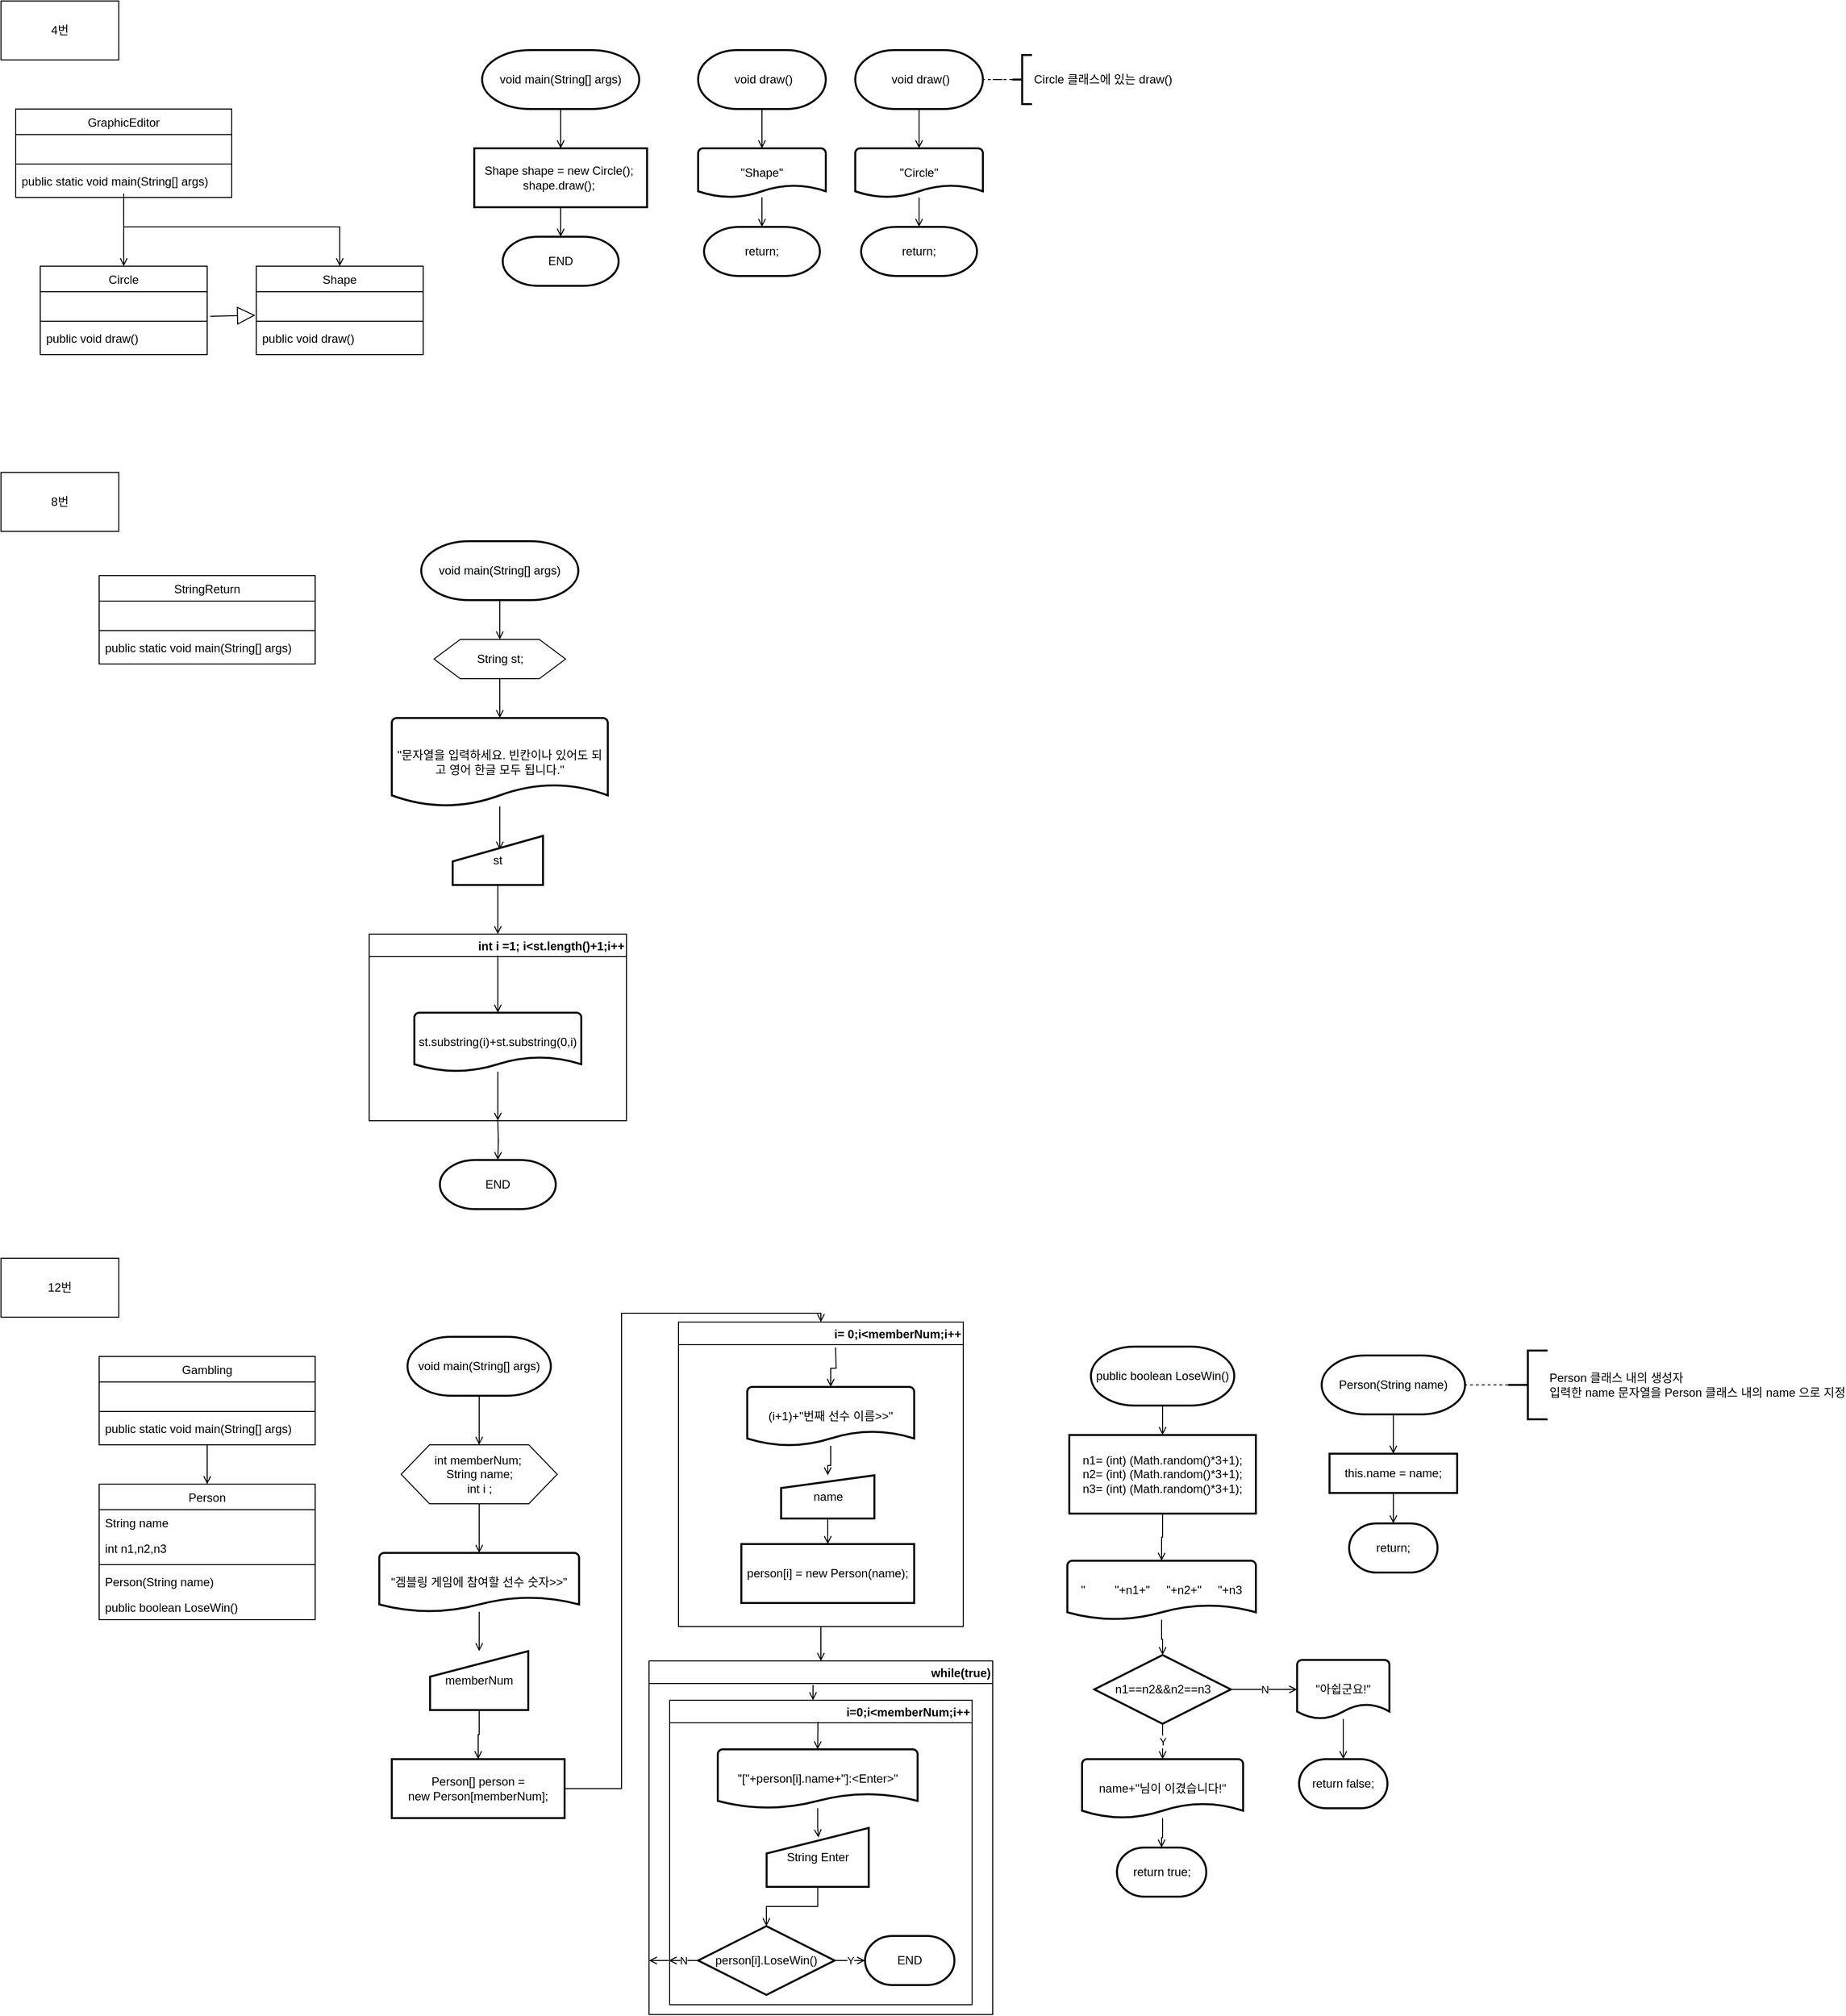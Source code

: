 <mxfile version="14.5.10" type="github">
  <diagram id="C5RBs43oDa-KdzZeNtuy" name="Page-1">
    <mxGraphModel dx="1182" dy="707" grid="0" gridSize="10" guides="1" tooltips="1" connect="1" arrows="1" fold="1" page="1" pageScale="1" pageWidth="827" pageHeight="1169" math="0" shadow="0">
      <root>
        <mxCell id="WIyWlLk6GJQsqaUBKTNV-0" />
        <mxCell id="WIyWlLk6GJQsqaUBKTNV-1" parent="WIyWlLk6GJQsqaUBKTNV-0" />
        <mxCell id="Zoyrd9IV0JL9tN0iJlGE-11" style="edgeStyle=orthogonalEdgeStyle;rounded=0;orthogonalLoop=1;jettySize=auto;html=1;entryX=0.5;entryY=0;entryDx=0;entryDy=0;endArrow=open;endFill=0;" edge="1" parent="WIyWlLk6GJQsqaUBKTNV-1" source="zkfFHV4jXpPFQw0GAbJ--0" target="Zoyrd9IV0JL9tN0iJlGE-4">
          <mxGeometry relative="1" as="geometry" />
        </mxCell>
        <mxCell id="zkfFHV4jXpPFQw0GAbJ--0" value="GraphicEditor" style="swimlane;fontStyle=0;align=center;verticalAlign=top;childLayout=stackLayout;horizontal=1;startSize=26;horizontalStack=0;resizeParent=1;resizeLast=0;collapsible=1;marginBottom=0;rounded=0;shadow=0;strokeWidth=1;" parent="WIyWlLk6GJQsqaUBKTNV-1" vertex="1">
          <mxGeometry x="15" y="110" width="220" height="90" as="geometry">
            <mxRectangle x="230" y="140" width="160" height="26" as="alternateBounds" />
          </mxGeometry>
        </mxCell>
        <mxCell id="zkfFHV4jXpPFQw0GAbJ--1" value=" " style="text;align=left;verticalAlign=top;spacingLeft=4;spacingRight=4;overflow=hidden;rotatable=0;points=[[0,0.5],[1,0.5]];portConstraint=eastwest;" parent="zkfFHV4jXpPFQw0GAbJ--0" vertex="1">
          <mxGeometry y="26" width="220" height="26" as="geometry" />
        </mxCell>
        <mxCell id="zkfFHV4jXpPFQw0GAbJ--4" value="" style="line;html=1;strokeWidth=1;align=left;verticalAlign=middle;spacingTop=-1;spacingLeft=3;spacingRight=3;rotatable=0;labelPosition=right;points=[];portConstraint=eastwest;" parent="zkfFHV4jXpPFQw0GAbJ--0" vertex="1">
          <mxGeometry y="52" width="220" height="8" as="geometry" />
        </mxCell>
        <mxCell id="zkfFHV4jXpPFQw0GAbJ--5" value="public static void main(String[] args)" style="text;align=left;verticalAlign=top;spacingLeft=4;spacingRight=4;overflow=hidden;rotatable=0;points=[[0,0.5],[1,0.5]];portConstraint=eastwest;" parent="zkfFHV4jXpPFQw0GAbJ--0" vertex="1">
          <mxGeometry y="60" width="220" height="26" as="geometry" />
        </mxCell>
        <mxCell id="Zoyrd9IV0JL9tN0iJlGE-0" value="Shape" style="swimlane;fontStyle=0;align=center;verticalAlign=top;childLayout=stackLayout;horizontal=1;startSize=26;horizontalStack=0;resizeParent=1;resizeLast=0;collapsible=1;marginBottom=0;rounded=0;shadow=0;strokeWidth=1;" vertex="1" parent="WIyWlLk6GJQsqaUBKTNV-1">
          <mxGeometry x="260" y="270" width="170" height="90" as="geometry">
            <mxRectangle x="230" y="140" width="160" height="26" as="alternateBounds" />
          </mxGeometry>
        </mxCell>
        <mxCell id="Zoyrd9IV0JL9tN0iJlGE-1" value=" " style="text;align=left;verticalAlign=top;spacingLeft=4;spacingRight=4;overflow=hidden;rotatable=0;points=[[0,0.5],[1,0.5]];portConstraint=eastwest;" vertex="1" parent="Zoyrd9IV0JL9tN0iJlGE-0">
          <mxGeometry y="26" width="170" height="26" as="geometry" />
        </mxCell>
        <mxCell id="Zoyrd9IV0JL9tN0iJlGE-2" value="" style="line;html=1;strokeWidth=1;align=left;verticalAlign=middle;spacingTop=-1;spacingLeft=3;spacingRight=3;rotatable=0;labelPosition=right;points=[];portConstraint=eastwest;" vertex="1" parent="Zoyrd9IV0JL9tN0iJlGE-0">
          <mxGeometry y="52" width="170" height="8" as="geometry" />
        </mxCell>
        <mxCell id="Zoyrd9IV0JL9tN0iJlGE-3" value="public void draw()" style="text;align=left;verticalAlign=top;spacingLeft=4;spacingRight=4;overflow=hidden;rotatable=0;points=[[0,0.5],[1,0.5]];portConstraint=eastwest;" vertex="1" parent="Zoyrd9IV0JL9tN0iJlGE-0">
          <mxGeometry y="60" width="170" height="26" as="geometry" />
        </mxCell>
        <mxCell id="Zoyrd9IV0JL9tN0iJlGE-4" value="Circle" style="swimlane;fontStyle=0;align=center;verticalAlign=top;childLayout=stackLayout;horizontal=1;startSize=26;horizontalStack=0;resizeParent=1;resizeLast=0;collapsible=1;marginBottom=0;rounded=0;shadow=0;strokeWidth=1;" vertex="1" parent="WIyWlLk6GJQsqaUBKTNV-1">
          <mxGeometry x="40" y="270" width="170" height="90" as="geometry">
            <mxRectangle x="230" y="140" width="160" height="26" as="alternateBounds" />
          </mxGeometry>
        </mxCell>
        <mxCell id="Zoyrd9IV0JL9tN0iJlGE-5" value=" " style="text;align=left;verticalAlign=top;spacingLeft=4;spacingRight=4;overflow=hidden;rotatable=0;points=[[0,0.5],[1,0.5]];portConstraint=eastwest;" vertex="1" parent="Zoyrd9IV0JL9tN0iJlGE-4">
          <mxGeometry y="26" width="170" height="26" as="geometry" />
        </mxCell>
        <mxCell id="Zoyrd9IV0JL9tN0iJlGE-6" value="" style="line;html=1;strokeWidth=1;align=left;verticalAlign=middle;spacingTop=-1;spacingLeft=3;spacingRight=3;rotatable=0;labelPosition=right;points=[];portConstraint=eastwest;" vertex="1" parent="Zoyrd9IV0JL9tN0iJlGE-4">
          <mxGeometry y="52" width="170" height="8" as="geometry" />
        </mxCell>
        <mxCell id="Zoyrd9IV0JL9tN0iJlGE-7" value="public void draw()" style="text;align=left;verticalAlign=top;spacingLeft=4;spacingRight=4;overflow=hidden;rotatable=0;points=[[0,0.5],[1,0.5]];portConstraint=eastwest;" vertex="1" parent="Zoyrd9IV0JL9tN0iJlGE-4">
          <mxGeometry y="60" width="170" height="26" as="geometry" />
        </mxCell>
        <mxCell id="Zoyrd9IV0JL9tN0iJlGE-8" value="4번" style="rounded=0;whiteSpace=wrap;html=1;" vertex="1" parent="WIyWlLk6GJQsqaUBKTNV-1">
          <mxGeometry width="120" height="60" as="geometry" />
        </mxCell>
        <mxCell id="Zoyrd9IV0JL9tN0iJlGE-9" value="" style="endArrow=block;endSize=16;endFill=0;html=1;exitX=1.018;exitY=0.962;exitDx=0;exitDy=0;entryX=-0.006;entryY=0.923;entryDx=0;entryDy=0;entryPerimeter=0;exitPerimeter=0;" edge="1" parent="WIyWlLk6GJQsqaUBKTNV-1" source="Zoyrd9IV0JL9tN0iJlGE-5" target="Zoyrd9IV0JL9tN0iJlGE-1">
          <mxGeometry width="160" relative="1" as="geometry">
            <mxPoint x="270" y="400" as="sourcePoint" />
            <mxPoint x="300" y="330" as="targetPoint" />
          </mxGeometry>
        </mxCell>
        <mxCell id="Zoyrd9IV0JL9tN0iJlGE-12" style="edgeStyle=orthogonalEdgeStyle;rounded=0;orthogonalLoop=1;jettySize=auto;html=1;entryX=0.5;entryY=0;entryDx=0;entryDy=0;endArrow=open;endFill=0;" edge="1" parent="WIyWlLk6GJQsqaUBKTNV-1" source="zkfFHV4jXpPFQw0GAbJ--5" target="Zoyrd9IV0JL9tN0iJlGE-0">
          <mxGeometry relative="1" as="geometry">
            <Array as="points">
              <mxPoint x="125" y="230" />
              <mxPoint x="345" y="230" />
            </Array>
          </mxGeometry>
        </mxCell>
        <mxCell id="Zoyrd9IV0JL9tN0iJlGE-16" value="" style="edgeStyle=orthogonalEdgeStyle;rounded=0;orthogonalLoop=1;jettySize=auto;html=1;endArrow=open;endFill=0;" edge="1" parent="WIyWlLk6GJQsqaUBKTNV-1" source="Zoyrd9IV0JL9tN0iJlGE-13" target="Zoyrd9IV0JL9tN0iJlGE-14">
          <mxGeometry relative="1" as="geometry" />
        </mxCell>
        <mxCell id="Zoyrd9IV0JL9tN0iJlGE-13" value="&lt;span style=&quot;color: rgb(0 , 0 , 0) ; font-family: &amp;#34;helvetica&amp;#34; ; font-size: 12px ; font-style: normal ; font-weight: 400 ; letter-spacing: normal ; text-align: left ; text-indent: 0px ; text-transform: none ; word-spacing: 0px ; background-color: rgb(248 , 249 , 250) ; display: inline ; float: none&quot;&gt;void main(String[] args)&lt;/span&gt;" style="strokeWidth=2;html=1;shape=mxgraph.flowchart.terminator;whiteSpace=wrap;" vertex="1" parent="WIyWlLk6GJQsqaUBKTNV-1">
          <mxGeometry x="490" y="50" width="160" height="60" as="geometry" />
        </mxCell>
        <mxCell id="Zoyrd9IV0JL9tN0iJlGE-17" value="" style="edgeStyle=orthogonalEdgeStyle;rounded=0;orthogonalLoop=1;jettySize=auto;html=1;endArrow=open;endFill=0;" edge="1" parent="WIyWlLk6GJQsqaUBKTNV-1" source="Zoyrd9IV0JL9tN0iJlGE-14" target="Zoyrd9IV0JL9tN0iJlGE-15">
          <mxGeometry relative="1" as="geometry" />
        </mxCell>
        <mxCell id="Zoyrd9IV0JL9tN0iJlGE-14" value="Shape shape = new Circle();&amp;nbsp;&lt;br&gt;		shape.draw();&amp;nbsp;" style="rounded=1;whiteSpace=wrap;html=1;absoluteArcSize=1;arcSize=0;strokeWidth=2;" vertex="1" parent="WIyWlLk6GJQsqaUBKTNV-1">
          <mxGeometry x="482" y="150" width="176" height="60" as="geometry" />
        </mxCell>
        <mxCell id="Zoyrd9IV0JL9tN0iJlGE-15" value="END" style="strokeWidth=2;html=1;shape=mxgraph.flowchart.terminator;whiteSpace=wrap;" vertex="1" parent="WIyWlLk6GJQsqaUBKTNV-1">
          <mxGeometry x="511" y="240" width="118" height="50" as="geometry" />
        </mxCell>
        <mxCell id="Zoyrd9IV0JL9tN0iJlGE-21" value="" style="edgeStyle=orthogonalEdgeStyle;rounded=0;orthogonalLoop=1;jettySize=auto;html=1;endArrow=open;endFill=0;" edge="1" parent="WIyWlLk6GJQsqaUBKTNV-1" source="Zoyrd9IV0JL9tN0iJlGE-18" target="Zoyrd9IV0JL9tN0iJlGE-19">
          <mxGeometry relative="1" as="geometry" />
        </mxCell>
        <mxCell id="Zoyrd9IV0JL9tN0iJlGE-18" value="&lt;div style=&quot;text-align: left&quot;&gt;&lt;span&gt;&lt;font face=&quot;helvetica&quot;&gt;&amp;nbsp;void draw()&lt;/font&gt;&lt;/span&gt;&lt;/div&gt;" style="strokeWidth=2;html=1;shape=mxgraph.flowchart.terminator;whiteSpace=wrap;" vertex="1" parent="WIyWlLk6GJQsqaUBKTNV-1">
          <mxGeometry x="710" y="50" width="130" height="60" as="geometry" />
        </mxCell>
        <mxCell id="Zoyrd9IV0JL9tN0iJlGE-22" value="" style="edgeStyle=orthogonalEdgeStyle;rounded=0;orthogonalLoop=1;jettySize=auto;html=1;endArrow=open;endFill=0;" edge="1" parent="WIyWlLk6GJQsqaUBKTNV-1" source="Zoyrd9IV0JL9tN0iJlGE-19" target="Zoyrd9IV0JL9tN0iJlGE-20">
          <mxGeometry relative="1" as="geometry" />
        </mxCell>
        <mxCell id="Zoyrd9IV0JL9tN0iJlGE-19" value="&quot;Shape&quot;" style="strokeWidth=2;html=1;shape=mxgraph.flowchart.document2;whiteSpace=wrap;size=0.25;" vertex="1" parent="WIyWlLk6GJQsqaUBKTNV-1">
          <mxGeometry x="710" y="150" width="130" height="50" as="geometry" />
        </mxCell>
        <mxCell id="Zoyrd9IV0JL9tN0iJlGE-20" value="return;" style="strokeWidth=2;html=1;shape=mxgraph.flowchart.terminator;whiteSpace=wrap;" vertex="1" parent="WIyWlLk6GJQsqaUBKTNV-1">
          <mxGeometry x="716" y="230" width="118" height="50" as="geometry" />
        </mxCell>
        <mxCell id="Zoyrd9IV0JL9tN0iJlGE-24" value="" style="edgeStyle=orthogonalEdgeStyle;rounded=0;orthogonalLoop=1;jettySize=auto;html=1;endArrow=open;endFill=0;" edge="1" parent="WIyWlLk6GJQsqaUBKTNV-1" source="Zoyrd9IV0JL9tN0iJlGE-25" target="Zoyrd9IV0JL9tN0iJlGE-27">
          <mxGeometry relative="1" as="geometry" />
        </mxCell>
        <mxCell id="Zoyrd9IV0JL9tN0iJlGE-25" value="&lt;div style=&quot;text-align: left&quot;&gt;&lt;span&gt;&lt;font face=&quot;helvetica&quot;&gt;&amp;nbsp;void draw()&lt;/font&gt;&lt;/span&gt;&lt;/div&gt;" style="strokeWidth=2;html=1;shape=mxgraph.flowchart.terminator;whiteSpace=wrap;" vertex="1" parent="WIyWlLk6GJQsqaUBKTNV-1">
          <mxGeometry x="870" y="50" width="130" height="60" as="geometry" />
        </mxCell>
        <mxCell id="Zoyrd9IV0JL9tN0iJlGE-26" value="" style="edgeStyle=orthogonalEdgeStyle;rounded=0;orthogonalLoop=1;jettySize=auto;html=1;endArrow=open;endFill=0;" edge="1" parent="WIyWlLk6GJQsqaUBKTNV-1" source="Zoyrd9IV0JL9tN0iJlGE-27" target="Zoyrd9IV0JL9tN0iJlGE-28">
          <mxGeometry relative="1" as="geometry" />
        </mxCell>
        <mxCell id="Zoyrd9IV0JL9tN0iJlGE-27" value="&quot;Circle&quot;" style="strokeWidth=2;html=1;shape=mxgraph.flowchart.document2;whiteSpace=wrap;size=0.25;" vertex="1" parent="WIyWlLk6GJQsqaUBKTNV-1">
          <mxGeometry x="870" y="150" width="130" height="50" as="geometry" />
        </mxCell>
        <mxCell id="Zoyrd9IV0JL9tN0iJlGE-28" value="return;" style="strokeWidth=2;html=1;shape=mxgraph.flowchart.terminator;whiteSpace=wrap;" vertex="1" parent="WIyWlLk6GJQsqaUBKTNV-1">
          <mxGeometry x="876" y="230" width="118" height="50" as="geometry" />
        </mxCell>
        <mxCell id="Zoyrd9IV0JL9tN0iJlGE-30" style="edgeStyle=orthogonalEdgeStyle;rounded=0;orthogonalLoop=1;jettySize=auto;html=1;entryX=1;entryY=0.5;entryDx=0;entryDy=0;entryPerimeter=0;endArrow=none;endFill=0;dashed=1;" edge="1" parent="WIyWlLk6GJQsqaUBKTNV-1" source="Zoyrd9IV0JL9tN0iJlGE-29" target="Zoyrd9IV0JL9tN0iJlGE-25">
          <mxGeometry relative="1" as="geometry" />
        </mxCell>
        <mxCell id="Zoyrd9IV0JL9tN0iJlGE-29" value="Circle 클래스에 있는 draw()" style="strokeWidth=2;html=1;shape=mxgraph.flowchart.annotation_2;align=left;labelPosition=right;pointerEvents=1;" vertex="1" parent="WIyWlLk6GJQsqaUBKTNV-1">
          <mxGeometry x="1030" y="55" width="20" height="50" as="geometry" />
        </mxCell>
        <mxCell id="Zoyrd9IV0JL9tN0iJlGE-31" value="8번" style="rounded=0;whiteSpace=wrap;html=1;" vertex="1" parent="WIyWlLk6GJQsqaUBKTNV-1">
          <mxGeometry y="480" width="120" height="60" as="geometry" />
        </mxCell>
        <mxCell id="Zoyrd9IV0JL9tN0iJlGE-32" value="StringReturn" style="swimlane;fontStyle=0;align=center;verticalAlign=top;childLayout=stackLayout;horizontal=1;startSize=26;horizontalStack=0;resizeParent=1;resizeLast=0;collapsible=1;marginBottom=0;rounded=0;shadow=0;strokeWidth=1;" vertex="1" parent="WIyWlLk6GJQsqaUBKTNV-1">
          <mxGeometry x="100" y="585" width="220" height="90" as="geometry">
            <mxRectangle x="230" y="140" width="160" height="26" as="alternateBounds" />
          </mxGeometry>
        </mxCell>
        <mxCell id="Zoyrd9IV0JL9tN0iJlGE-33" value=" " style="text;align=left;verticalAlign=top;spacingLeft=4;spacingRight=4;overflow=hidden;rotatable=0;points=[[0,0.5],[1,0.5]];portConstraint=eastwest;" vertex="1" parent="Zoyrd9IV0JL9tN0iJlGE-32">
          <mxGeometry y="26" width="220" height="26" as="geometry" />
        </mxCell>
        <mxCell id="Zoyrd9IV0JL9tN0iJlGE-34" value="" style="line;html=1;strokeWidth=1;align=left;verticalAlign=middle;spacingTop=-1;spacingLeft=3;spacingRight=3;rotatable=0;labelPosition=right;points=[];portConstraint=eastwest;" vertex="1" parent="Zoyrd9IV0JL9tN0iJlGE-32">
          <mxGeometry y="52" width="220" height="8" as="geometry" />
        </mxCell>
        <mxCell id="Zoyrd9IV0JL9tN0iJlGE-35" value="public static void main(String[] args)" style="text;align=left;verticalAlign=top;spacingLeft=4;spacingRight=4;overflow=hidden;rotatable=0;points=[[0,0.5],[1,0.5]];portConstraint=eastwest;" vertex="1" parent="Zoyrd9IV0JL9tN0iJlGE-32">
          <mxGeometry y="60" width="220" height="26" as="geometry" />
        </mxCell>
        <mxCell id="Zoyrd9IV0JL9tN0iJlGE-49" style="edgeStyle=orthogonalEdgeStyle;rounded=0;orthogonalLoop=1;jettySize=auto;html=1;entryX=0.5;entryY=0;entryDx=0;entryDy=0;endArrow=open;endFill=0;" edge="1" parent="WIyWlLk6GJQsqaUBKTNV-1" source="Zoyrd9IV0JL9tN0iJlGE-37" target="Zoyrd9IV0JL9tN0iJlGE-41">
          <mxGeometry relative="1" as="geometry" />
        </mxCell>
        <mxCell id="Zoyrd9IV0JL9tN0iJlGE-37" value="&lt;span style=&quot;color: rgb(0 , 0 , 0) ; font-family: &amp;#34;helvetica&amp;#34; ; font-size: 12px ; font-style: normal ; font-weight: 400 ; letter-spacing: normal ; text-align: left ; text-indent: 0px ; text-transform: none ; word-spacing: 0px ; background-color: rgb(248 , 249 , 250) ; display: inline ; float: none&quot;&gt;void main(String[] args)&lt;/span&gt;" style="strokeWidth=2;html=1;shape=mxgraph.flowchart.terminator;whiteSpace=wrap;" vertex="1" parent="WIyWlLk6GJQsqaUBKTNV-1">
          <mxGeometry x="428" y="550" width="160" height="60" as="geometry" />
        </mxCell>
        <mxCell id="Zoyrd9IV0JL9tN0iJlGE-40" value="END" style="strokeWidth=2;html=1;shape=mxgraph.flowchart.terminator;whiteSpace=wrap;" vertex="1" parent="WIyWlLk6GJQsqaUBKTNV-1">
          <mxGeometry x="447" y="1180" width="118" height="50" as="geometry" />
        </mxCell>
        <mxCell id="Zoyrd9IV0JL9tN0iJlGE-50" value="" style="edgeStyle=orthogonalEdgeStyle;rounded=0;orthogonalLoop=1;jettySize=auto;html=1;endArrow=open;endFill=0;" edge="1" parent="WIyWlLk6GJQsqaUBKTNV-1" source="Zoyrd9IV0JL9tN0iJlGE-41" target="Zoyrd9IV0JL9tN0iJlGE-42">
          <mxGeometry relative="1" as="geometry" />
        </mxCell>
        <mxCell id="Zoyrd9IV0JL9tN0iJlGE-41" value="String st;" style="verticalLabelPosition=middle;verticalAlign=middle;html=1;shape=hexagon;perimeter=hexagonPerimeter2;arcSize=6;size=0.2;labelPosition=center;align=center;" vertex="1" parent="WIyWlLk6GJQsqaUBKTNV-1">
          <mxGeometry x="441" y="650" width="134" height="40" as="geometry" />
        </mxCell>
        <mxCell id="Zoyrd9IV0JL9tN0iJlGE-51" style="edgeStyle=orthogonalEdgeStyle;rounded=0;orthogonalLoop=1;jettySize=auto;html=1;entryX=0.522;entryY=0.28;entryDx=0;entryDy=0;entryPerimeter=0;endArrow=open;endFill=0;" edge="1" parent="WIyWlLk6GJQsqaUBKTNV-1" source="Zoyrd9IV0JL9tN0iJlGE-42" target="Zoyrd9IV0JL9tN0iJlGE-43">
          <mxGeometry relative="1" as="geometry" />
        </mxCell>
        <mxCell id="Zoyrd9IV0JL9tN0iJlGE-42" value="&quot;문자열을 입력하세요. 빈칸이나 있어도 되고 영어 한글 모두 됩니다.&quot;" style="strokeWidth=2;html=1;shape=mxgraph.flowchart.document2;whiteSpace=wrap;size=0.25;" vertex="1" parent="WIyWlLk6GJQsqaUBKTNV-1">
          <mxGeometry x="398" y="730" width="220" height="90" as="geometry" />
        </mxCell>
        <mxCell id="Zoyrd9IV0JL9tN0iJlGE-52" style="edgeStyle=orthogonalEdgeStyle;rounded=0;orthogonalLoop=1;jettySize=auto;html=1;entryX=0.5;entryY=0;entryDx=0;entryDy=0;endArrow=open;endFill=0;" edge="1" parent="WIyWlLk6GJQsqaUBKTNV-1" source="Zoyrd9IV0JL9tN0iJlGE-43" target="Zoyrd9IV0JL9tN0iJlGE-45">
          <mxGeometry relative="1" as="geometry" />
        </mxCell>
        <mxCell id="Zoyrd9IV0JL9tN0iJlGE-43" value="st" style="html=1;strokeWidth=2;shape=manualInput;whiteSpace=wrap;rounded=1;size=26;arcSize=0;" vertex="1" parent="WIyWlLk6GJQsqaUBKTNV-1">
          <mxGeometry x="460" y="850" width="92" height="50" as="geometry" />
        </mxCell>
        <mxCell id="Zoyrd9IV0JL9tN0iJlGE-45" value="int i =1; i&lt;st.length()+1;i++" style="swimlane;align=right;" vertex="1" parent="WIyWlLk6GJQsqaUBKTNV-1">
          <mxGeometry x="375" y="950" width="262" height="190" as="geometry" />
        </mxCell>
        <mxCell id="Zoyrd9IV0JL9tN0iJlGE-46" value="st.substring(i)+st.substring(0,i)" style="strokeWidth=2;html=1;shape=mxgraph.flowchart.document2;whiteSpace=wrap;size=0.25;" vertex="1" parent="Zoyrd9IV0JL9tN0iJlGE-45">
          <mxGeometry x="46" y="80" width="170" height="60" as="geometry" />
        </mxCell>
        <mxCell id="Zoyrd9IV0JL9tN0iJlGE-53" style="edgeStyle=orthogonalEdgeStyle;rounded=0;orthogonalLoop=1;jettySize=auto;html=1;entryX=0.5;entryY=0;entryDx=0;entryDy=0;endArrow=open;endFill=0;entryPerimeter=0;exitX=0.5;exitY=0.116;exitDx=0;exitDy=0;exitPerimeter=0;" edge="1" parent="Zoyrd9IV0JL9tN0iJlGE-45" source="Zoyrd9IV0JL9tN0iJlGE-45" target="Zoyrd9IV0JL9tN0iJlGE-46">
          <mxGeometry relative="1" as="geometry">
            <mxPoint x="131" y="30" as="sourcePoint" />
            <mxPoint x="141" y="10" as="targetPoint" />
            <Array as="points">
              <mxPoint x="131" y="60" />
              <mxPoint x="131" y="60" />
            </Array>
          </mxGeometry>
        </mxCell>
        <mxCell id="Zoyrd9IV0JL9tN0iJlGE-54" style="edgeStyle=orthogonalEdgeStyle;rounded=0;orthogonalLoop=1;jettySize=auto;html=1;endArrow=open;endFill=0;" edge="1" parent="WIyWlLk6GJQsqaUBKTNV-1" source="Zoyrd9IV0JL9tN0iJlGE-46">
          <mxGeometry relative="1" as="geometry">
            <mxPoint x="506" y="1140" as="targetPoint" />
          </mxGeometry>
        </mxCell>
        <mxCell id="Zoyrd9IV0JL9tN0iJlGE-55" style="edgeStyle=orthogonalEdgeStyle;rounded=0;orthogonalLoop=1;jettySize=auto;html=1;endArrow=open;endFill=0;entryX=0.5;entryY=0;entryDx=0;entryDy=0;entryPerimeter=0;" edge="1" parent="WIyWlLk6GJQsqaUBKTNV-1" target="Zoyrd9IV0JL9tN0iJlGE-40">
          <mxGeometry relative="1" as="geometry">
            <mxPoint x="505.41" y="1200" as="targetPoint" />
            <mxPoint x="506" y="1140" as="sourcePoint" />
          </mxGeometry>
        </mxCell>
        <mxCell id="Zoyrd9IV0JL9tN0iJlGE-56" value="12번" style="rounded=0;whiteSpace=wrap;html=1;" vertex="1" parent="WIyWlLk6GJQsqaUBKTNV-1">
          <mxGeometry y="1280" width="120" height="60" as="geometry" />
        </mxCell>
        <mxCell id="Zoyrd9IV0JL9tN0iJlGE-57" value="Person" style="swimlane;fontStyle=0;align=center;verticalAlign=top;childLayout=stackLayout;horizontal=1;startSize=26;horizontalStack=0;resizeParent=1;resizeLast=0;collapsible=1;marginBottom=0;rounded=0;shadow=0;strokeWidth=1;" vertex="1" parent="WIyWlLk6GJQsqaUBKTNV-1">
          <mxGeometry x="100" y="1510" width="220" height="138" as="geometry">
            <mxRectangle x="230" y="140" width="160" height="26" as="alternateBounds" />
          </mxGeometry>
        </mxCell>
        <mxCell id="Zoyrd9IV0JL9tN0iJlGE-58" value="String name" style="text;align=left;verticalAlign=top;spacingLeft=4;spacingRight=4;overflow=hidden;rotatable=0;points=[[0,0.5],[1,0.5]];portConstraint=eastwest;" vertex="1" parent="Zoyrd9IV0JL9tN0iJlGE-57">
          <mxGeometry y="26" width="220" height="26" as="geometry" />
        </mxCell>
        <mxCell id="Zoyrd9IV0JL9tN0iJlGE-61" value="int n1,n2,n3" style="text;align=left;verticalAlign=top;spacingLeft=4;spacingRight=4;overflow=hidden;rotatable=0;points=[[0,0.5],[1,0.5]];portConstraint=eastwest;" vertex="1" parent="Zoyrd9IV0JL9tN0iJlGE-57">
          <mxGeometry y="52" width="220" height="26" as="geometry" />
        </mxCell>
        <mxCell id="Zoyrd9IV0JL9tN0iJlGE-59" value="" style="line;html=1;strokeWidth=1;align=left;verticalAlign=middle;spacingTop=-1;spacingLeft=3;spacingRight=3;rotatable=0;labelPosition=right;points=[];portConstraint=eastwest;" vertex="1" parent="Zoyrd9IV0JL9tN0iJlGE-57">
          <mxGeometry y="78" width="220" height="8" as="geometry" />
        </mxCell>
        <mxCell id="Zoyrd9IV0JL9tN0iJlGE-60" value="Person(String name)" style="text;align=left;verticalAlign=top;spacingLeft=4;spacingRight=4;overflow=hidden;rotatable=0;points=[[0,0.5],[1,0.5]];portConstraint=eastwest;" vertex="1" parent="Zoyrd9IV0JL9tN0iJlGE-57">
          <mxGeometry y="86" width="220" height="26" as="geometry" />
        </mxCell>
        <mxCell id="Zoyrd9IV0JL9tN0iJlGE-62" value="public boolean LoseWin()" style="text;align=left;verticalAlign=top;spacingLeft=4;spacingRight=4;overflow=hidden;rotatable=0;points=[[0,0.5],[1,0.5]];portConstraint=eastwest;" vertex="1" parent="Zoyrd9IV0JL9tN0iJlGE-57">
          <mxGeometry y="112" width="220" height="26" as="geometry" />
        </mxCell>
        <mxCell id="Zoyrd9IV0JL9tN0iJlGE-69" style="edgeStyle=orthogonalEdgeStyle;rounded=0;orthogonalLoop=1;jettySize=auto;html=1;entryX=0.5;entryY=0;entryDx=0;entryDy=0;endArrow=open;endFill=0;" edge="1" parent="WIyWlLk6GJQsqaUBKTNV-1" source="Zoyrd9IV0JL9tN0iJlGE-63" target="Zoyrd9IV0JL9tN0iJlGE-57">
          <mxGeometry relative="1" as="geometry" />
        </mxCell>
        <mxCell id="Zoyrd9IV0JL9tN0iJlGE-63" value="Gambling" style="swimlane;fontStyle=0;align=center;verticalAlign=top;childLayout=stackLayout;horizontal=1;startSize=26;horizontalStack=0;resizeParent=1;resizeLast=0;collapsible=1;marginBottom=0;rounded=0;shadow=0;strokeWidth=1;" vertex="1" parent="WIyWlLk6GJQsqaUBKTNV-1">
          <mxGeometry x="100" y="1380" width="220" height="90" as="geometry">
            <mxRectangle x="230" y="140" width="160" height="26" as="alternateBounds" />
          </mxGeometry>
        </mxCell>
        <mxCell id="Zoyrd9IV0JL9tN0iJlGE-65" value=" " style="text;align=left;verticalAlign=top;spacingLeft=4;spacingRight=4;overflow=hidden;rotatable=0;points=[[0,0.5],[1,0.5]];portConstraint=eastwest;" vertex="1" parent="Zoyrd9IV0JL9tN0iJlGE-63">
          <mxGeometry y="26" width="220" height="26" as="geometry" />
        </mxCell>
        <mxCell id="Zoyrd9IV0JL9tN0iJlGE-66" value="" style="line;html=1;strokeWidth=1;align=left;verticalAlign=middle;spacingTop=-1;spacingLeft=3;spacingRight=3;rotatable=0;labelPosition=right;points=[];portConstraint=eastwest;" vertex="1" parent="Zoyrd9IV0JL9tN0iJlGE-63">
          <mxGeometry y="52" width="220" height="8" as="geometry" />
        </mxCell>
        <mxCell id="Zoyrd9IV0JL9tN0iJlGE-68" value="public static void main(String[] args)" style="text;align=left;verticalAlign=top;spacingLeft=4;spacingRight=4;overflow=hidden;rotatable=0;points=[[0,0.5],[1,0.5]];portConstraint=eastwest;" vertex="1" parent="Zoyrd9IV0JL9tN0iJlGE-63">
          <mxGeometry y="60" width="220" height="26" as="geometry" />
        </mxCell>
        <mxCell id="Zoyrd9IV0JL9tN0iJlGE-97" value="" style="edgeStyle=orthogonalEdgeStyle;rounded=0;orthogonalLoop=1;jettySize=auto;html=1;endArrow=open;endFill=0;" edge="1" parent="WIyWlLk6GJQsqaUBKTNV-1" source="Zoyrd9IV0JL9tN0iJlGE-70" target="Zoyrd9IV0JL9tN0iJlGE-71">
          <mxGeometry relative="1" as="geometry" />
        </mxCell>
        <mxCell id="Zoyrd9IV0JL9tN0iJlGE-70" value="&lt;span style=&quot;color: rgb(0 , 0 , 0) ; font-family: &amp;#34;helvetica&amp;#34; ; font-size: 12px ; font-style: normal ; font-weight: 400 ; letter-spacing: normal ; text-align: left ; text-indent: 0px ; text-transform: none ; word-spacing: 0px ; background-color: rgb(248 , 249 , 250) ; display: inline ; float: none&quot;&gt;void main(String[] args)&lt;/span&gt;" style="strokeWidth=2;html=1;shape=mxgraph.flowchart.terminator;whiteSpace=wrap;" vertex="1" parent="WIyWlLk6GJQsqaUBKTNV-1">
          <mxGeometry x="414" y="1360" width="146" height="60" as="geometry" />
        </mxCell>
        <mxCell id="Zoyrd9IV0JL9tN0iJlGE-98" value="" style="edgeStyle=orthogonalEdgeStyle;rounded=0;orthogonalLoop=1;jettySize=auto;html=1;endArrow=open;endFill=0;" edge="1" parent="WIyWlLk6GJQsqaUBKTNV-1" source="Zoyrd9IV0JL9tN0iJlGE-71" target="Zoyrd9IV0JL9tN0iJlGE-72">
          <mxGeometry relative="1" as="geometry" />
        </mxCell>
        <mxCell id="Zoyrd9IV0JL9tN0iJlGE-71" value="int memberNum;&amp;nbsp;&lt;br&gt;String name;&lt;br&gt;int i ;" style="verticalLabelPosition=middle;verticalAlign=middle;html=1;shape=hexagon;perimeter=hexagonPerimeter2;arcSize=6;size=0.182;labelPosition=center;align=center;" vertex="1" parent="WIyWlLk6GJQsqaUBKTNV-1">
          <mxGeometry x="407.5" y="1470" width="159" height="60" as="geometry" />
        </mxCell>
        <mxCell id="Zoyrd9IV0JL9tN0iJlGE-99" value="" style="edgeStyle=orthogonalEdgeStyle;rounded=0;orthogonalLoop=1;jettySize=auto;html=1;endArrow=open;endFill=0;" edge="1" parent="WIyWlLk6GJQsqaUBKTNV-1" source="Zoyrd9IV0JL9tN0iJlGE-72" target="Zoyrd9IV0JL9tN0iJlGE-73">
          <mxGeometry relative="1" as="geometry" />
        </mxCell>
        <mxCell id="Zoyrd9IV0JL9tN0iJlGE-72" value="&quot;겜블링 게임에 참여할 선수 숫자&amp;gt;&amp;gt;&quot;" style="strokeWidth=2;html=1;shape=mxgraph.flowchart.document2;whiteSpace=wrap;size=0.25;" vertex="1" parent="WIyWlLk6GJQsqaUBKTNV-1">
          <mxGeometry x="385.25" y="1580" width="203.5" height="60" as="geometry" />
        </mxCell>
        <mxCell id="Zoyrd9IV0JL9tN0iJlGE-100" value="" style="edgeStyle=orthogonalEdgeStyle;rounded=0;orthogonalLoop=1;jettySize=auto;html=1;endArrow=open;endFill=0;" edge="1" parent="WIyWlLk6GJQsqaUBKTNV-1" source="Zoyrd9IV0JL9tN0iJlGE-73" target="Zoyrd9IV0JL9tN0iJlGE-74">
          <mxGeometry relative="1" as="geometry" />
        </mxCell>
        <mxCell id="Zoyrd9IV0JL9tN0iJlGE-73" value="memberNum" style="html=1;strokeWidth=2;shape=manualInput;whiteSpace=wrap;rounded=1;size=26;arcSize=0;align=center;" vertex="1" parent="WIyWlLk6GJQsqaUBKTNV-1">
          <mxGeometry x="437" y="1680" width="100" height="60" as="geometry" />
        </mxCell>
        <mxCell id="Zoyrd9IV0JL9tN0iJlGE-101" style="edgeStyle=orthogonalEdgeStyle;rounded=0;orthogonalLoop=1;jettySize=auto;html=1;entryX=0.5;entryY=0;entryDx=0;entryDy=0;endArrow=open;endFill=0;" edge="1" parent="WIyWlLk6GJQsqaUBKTNV-1" source="Zoyrd9IV0JL9tN0iJlGE-74" target="Zoyrd9IV0JL9tN0iJlGE-75">
          <mxGeometry relative="1" as="geometry">
            <Array as="points">
              <mxPoint x="632" y="1820" />
              <mxPoint x="632" y="1336" />
              <mxPoint x="835" y="1336" />
            </Array>
          </mxGeometry>
        </mxCell>
        <mxCell id="Zoyrd9IV0JL9tN0iJlGE-74" value="Person[] person = &lt;br&gt;new Person[memberNum];" style="rounded=1;whiteSpace=wrap;html=1;absoluteArcSize=1;arcSize=0;strokeWidth=2;" vertex="1" parent="WIyWlLk6GJQsqaUBKTNV-1">
          <mxGeometry x="398" y="1790" width="176" height="60" as="geometry" />
        </mxCell>
        <mxCell id="Zoyrd9IV0JL9tN0iJlGE-102" style="edgeStyle=orthogonalEdgeStyle;rounded=0;orthogonalLoop=1;jettySize=auto;html=1;entryX=0.5;entryY=0;entryDx=0;entryDy=0;endArrow=open;endFill=0;" edge="1" parent="WIyWlLk6GJQsqaUBKTNV-1" source="Zoyrd9IV0JL9tN0iJlGE-75" target="Zoyrd9IV0JL9tN0iJlGE-84">
          <mxGeometry relative="1" as="geometry" />
        </mxCell>
        <mxCell id="Zoyrd9IV0JL9tN0iJlGE-75" value="i= 0;i&lt;memberNum;i++" style="swimlane;align=right;" vertex="1" parent="WIyWlLk6GJQsqaUBKTNV-1">
          <mxGeometry x="690" y="1345" width="290" height="310" as="geometry" />
        </mxCell>
        <mxCell id="Zoyrd9IV0JL9tN0iJlGE-81" style="edgeStyle=orthogonalEdgeStyle;rounded=0;orthogonalLoop=1;jettySize=auto;html=1;entryX=0.5;entryY=0;entryDx=0;entryDy=0;endArrow=open;endFill=0;" edge="1" parent="Zoyrd9IV0JL9tN0iJlGE-75" source="Zoyrd9IV0JL9tN0iJlGE-76" target="Zoyrd9IV0JL9tN0iJlGE-78">
          <mxGeometry relative="1" as="geometry" />
        </mxCell>
        <mxCell id="Zoyrd9IV0JL9tN0iJlGE-76" value="(i+1)+&quot;번째 선수 이름&amp;gt;&amp;gt;&quot;" style="strokeWidth=2;html=1;shape=mxgraph.flowchart.document2;whiteSpace=wrap;size=0.25;" vertex="1" parent="Zoyrd9IV0JL9tN0iJlGE-75">
          <mxGeometry x="70" y="66" width="170" height="60" as="geometry" />
        </mxCell>
        <mxCell id="Zoyrd9IV0JL9tN0iJlGE-77" style="edgeStyle=orthogonalEdgeStyle;rounded=0;orthogonalLoop=1;jettySize=auto;html=1;endArrow=open;endFill=0;entryX=0.5;entryY=0;entryDx=0;entryDy=0;entryPerimeter=0;" edge="1" parent="Zoyrd9IV0JL9tN0iJlGE-75" target="Zoyrd9IV0JL9tN0iJlGE-76">
          <mxGeometry relative="1" as="geometry">
            <mxPoint x="160" y="26" as="sourcePoint" />
            <mxPoint x="131" y="50" as="targetPoint" />
            <Array as="points" />
          </mxGeometry>
        </mxCell>
        <mxCell id="Zoyrd9IV0JL9tN0iJlGE-82" style="edgeStyle=orthogonalEdgeStyle;rounded=0;orthogonalLoop=1;jettySize=auto;html=1;entryX=0.5;entryY=0;entryDx=0;entryDy=0;endArrow=open;endFill=0;" edge="1" parent="Zoyrd9IV0JL9tN0iJlGE-75" source="Zoyrd9IV0JL9tN0iJlGE-78" target="Zoyrd9IV0JL9tN0iJlGE-80">
          <mxGeometry relative="1" as="geometry" />
        </mxCell>
        <mxCell id="Zoyrd9IV0JL9tN0iJlGE-78" value="name" style="html=1;strokeWidth=2;shape=manualInput;whiteSpace=wrap;rounded=1;size=13;arcSize=0;align=center;" vertex="1" parent="Zoyrd9IV0JL9tN0iJlGE-75">
          <mxGeometry x="104.5" y="156" width="95" height="44" as="geometry" />
        </mxCell>
        <mxCell id="Zoyrd9IV0JL9tN0iJlGE-80" value="person[i] = new Person(name);" style="rounded=1;whiteSpace=wrap;html=1;absoluteArcSize=1;arcSize=0;strokeWidth=2;" vertex="1" parent="Zoyrd9IV0JL9tN0iJlGE-75">
          <mxGeometry x="64" y="226" width="176" height="60" as="geometry" />
        </mxCell>
        <mxCell id="Zoyrd9IV0JL9tN0iJlGE-84" value="while(true)" style="swimlane;align=right;" vertex="1" parent="WIyWlLk6GJQsqaUBKTNV-1">
          <mxGeometry x="660" y="1690" width="350" height="360" as="geometry" />
        </mxCell>
        <mxCell id="Zoyrd9IV0JL9tN0iJlGE-91" value="i=0;i&lt;memberNum;i++" style="swimlane;align=right;" vertex="1" parent="Zoyrd9IV0JL9tN0iJlGE-84">
          <mxGeometry x="21" y="40" width="308" height="310" as="geometry" />
        </mxCell>
        <mxCell id="Zoyrd9IV0JL9tN0iJlGE-105" style="edgeStyle=orthogonalEdgeStyle;rounded=0;orthogonalLoop=1;jettySize=auto;html=1;entryX=0.507;entryY=0.162;entryDx=0;entryDy=0;entryPerimeter=0;endArrow=open;endFill=0;" edge="1" parent="Zoyrd9IV0JL9tN0iJlGE-91" source="Zoyrd9IV0JL9tN0iJlGE-92" target="Zoyrd9IV0JL9tN0iJlGE-94">
          <mxGeometry relative="1" as="geometry" />
        </mxCell>
        <mxCell id="Zoyrd9IV0JL9tN0iJlGE-92" value="&quot;[&quot;+person[i].name+&quot;]:&amp;lt;Enter&amp;gt;&quot;" style="strokeWidth=2;html=1;shape=mxgraph.flowchart.document2;whiteSpace=wrap;size=0.25;" vertex="1" parent="Zoyrd9IV0JL9tN0iJlGE-91">
          <mxGeometry x="49" y="50" width="203.5" height="60" as="geometry" />
        </mxCell>
        <mxCell id="Zoyrd9IV0JL9tN0iJlGE-106" style="edgeStyle=orthogonalEdgeStyle;rounded=0;orthogonalLoop=1;jettySize=auto;html=1;entryX=0.5;entryY=0;entryDx=0;entryDy=0;entryPerimeter=0;endArrow=open;endFill=0;" edge="1" parent="Zoyrd9IV0JL9tN0iJlGE-91" source="Zoyrd9IV0JL9tN0iJlGE-94" target="Zoyrd9IV0JL9tN0iJlGE-95">
          <mxGeometry relative="1" as="geometry" />
        </mxCell>
        <mxCell id="Zoyrd9IV0JL9tN0iJlGE-94" value="String Enter" style="html=1;strokeWidth=2;shape=manualInput;whiteSpace=wrap;rounded=1;size=26;arcSize=0;align=center;" vertex="1" parent="Zoyrd9IV0JL9tN0iJlGE-91">
          <mxGeometry x="98.75" y="130" width="104" height="60" as="geometry" />
        </mxCell>
        <mxCell id="Zoyrd9IV0JL9tN0iJlGE-107" value="Y" style="edgeStyle=orthogonalEdgeStyle;rounded=0;orthogonalLoop=1;jettySize=auto;html=1;entryX=0;entryY=0.5;entryDx=0;entryDy=0;entryPerimeter=0;endArrow=open;endFill=0;" edge="1" parent="Zoyrd9IV0JL9tN0iJlGE-91" source="Zoyrd9IV0JL9tN0iJlGE-95" target="Zoyrd9IV0JL9tN0iJlGE-96">
          <mxGeometry relative="1" as="geometry" />
        </mxCell>
        <mxCell id="Zoyrd9IV0JL9tN0iJlGE-95" value="person[i].LoseWin()" style="strokeWidth=2;html=1;shape=mxgraph.flowchart.decision;whiteSpace=wrap;align=center;" vertex="1" parent="Zoyrd9IV0JL9tN0iJlGE-91">
          <mxGeometry x="29" y="230" width="139" height="70" as="geometry" />
        </mxCell>
        <mxCell id="Zoyrd9IV0JL9tN0iJlGE-96" value="END" style="strokeWidth=2;html=1;shape=mxgraph.flowchart.terminator;whiteSpace=wrap;align=center;" vertex="1" parent="Zoyrd9IV0JL9tN0iJlGE-91">
          <mxGeometry x="199" y="240" width="91" height="50" as="geometry" />
        </mxCell>
        <mxCell id="Zoyrd9IV0JL9tN0iJlGE-103" style="edgeStyle=orthogonalEdgeStyle;rounded=0;orthogonalLoop=1;jettySize=auto;html=1;endArrow=open;endFill=0;exitX=0.477;exitY=0.068;exitDx=0;exitDy=0;exitPerimeter=0;" edge="1" parent="Zoyrd9IV0JL9tN0iJlGE-84" source="Zoyrd9IV0JL9tN0iJlGE-84">
          <mxGeometry relative="1" as="geometry">
            <mxPoint x="167" y="30" as="sourcePoint" />
            <mxPoint x="167" y="40" as="targetPoint" />
          </mxGeometry>
        </mxCell>
        <mxCell id="Zoyrd9IV0JL9tN0iJlGE-104" style="edgeStyle=orthogonalEdgeStyle;rounded=0;orthogonalLoop=1;jettySize=auto;html=1;endArrow=open;endFill=0;entryX=0.5;entryY=0;entryDx=0;entryDy=0;entryPerimeter=0;" edge="1" parent="WIyWlLk6GJQsqaUBKTNV-1" target="Zoyrd9IV0JL9tN0iJlGE-92">
          <mxGeometry relative="1" as="geometry">
            <mxPoint x="832" y="1752" as="sourcePoint" />
            <mxPoint x="837" y="1740" as="targetPoint" />
          </mxGeometry>
        </mxCell>
        <mxCell id="Zoyrd9IV0JL9tN0iJlGE-108" value="N" style="edgeStyle=orthogonalEdgeStyle;rounded=0;orthogonalLoop=1;jettySize=auto;html=1;endArrow=open;endFill=0;" edge="1" parent="WIyWlLk6GJQsqaUBKTNV-1" source="Zoyrd9IV0JL9tN0iJlGE-95">
          <mxGeometry relative="1" as="geometry">
            <mxPoint x="680" y="1995" as="targetPoint" />
          </mxGeometry>
        </mxCell>
        <mxCell id="Zoyrd9IV0JL9tN0iJlGE-110" style="edgeStyle=orthogonalEdgeStyle;rounded=0;orthogonalLoop=1;jettySize=auto;html=1;endArrow=open;endFill=0;" edge="1" parent="WIyWlLk6GJQsqaUBKTNV-1">
          <mxGeometry relative="1" as="geometry">
            <mxPoint x="660" y="1995" as="targetPoint" />
            <mxPoint x="680" y="1995" as="sourcePoint" />
          </mxGeometry>
        </mxCell>
        <mxCell id="Zoyrd9IV0JL9tN0iJlGE-119" value="" style="edgeStyle=orthogonalEdgeStyle;rounded=0;orthogonalLoop=1;jettySize=auto;html=1;endArrow=open;endFill=0;" edge="1" parent="WIyWlLk6GJQsqaUBKTNV-1" source="Zoyrd9IV0JL9tN0iJlGE-111" target="Zoyrd9IV0JL9tN0iJlGE-112">
          <mxGeometry relative="1" as="geometry" />
        </mxCell>
        <mxCell id="Zoyrd9IV0JL9tN0iJlGE-111" value="&lt;span style=&quot;color: rgb(0 , 0 , 0) ; font-family: &amp;#34;helvetica&amp;#34; ; font-size: 12px ; font-style: normal ; font-weight: 400 ; letter-spacing: normal ; text-align: left ; text-indent: 0px ; text-transform: none ; word-spacing: 0px ; background-color: rgb(248 , 249 , 250) ; display: inline ; float: none&quot;&gt;public boolean LoseWin()&lt;/span&gt;" style="strokeWidth=2;html=1;shape=mxgraph.flowchart.terminator;whiteSpace=wrap;" vertex="1" parent="WIyWlLk6GJQsqaUBKTNV-1">
          <mxGeometry x="1110" y="1370" width="146" height="60" as="geometry" />
        </mxCell>
        <mxCell id="Zoyrd9IV0JL9tN0iJlGE-120" value="" style="edgeStyle=orthogonalEdgeStyle;rounded=0;orthogonalLoop=1;jettySize=auto;html=1;endArrow=open;endFill=0;" edge="1" parent="WIyWlLk6GJQsqaUBKTNV-1" source="Zoyrd9IV0JL9tN0iJlGE-112" target="Zoyrd9IV0JL9tN0iJlGE-113">
          <mxGeometry relative="1" as="geometry" />
        </mxCell>
        <mxCell id="Zoyrd9IV0JL9tN0iJlGE-112" value="&lt;div&gt;n1= (int) (Math.random()*3+1);&lt;/div&gt;&lt;div&gt;&lt;span&gt;		&lt;/span&gt;n2= (int) (Math.random()*3+1);&lt;/div&gt;&lt;div&gt;&lt;span&gt;		&lt;/span&gt;n3= (int) (Math.random()*3+1);&lt;/div&gt;" style="rounded=1;whiteSpace=wrap;html=1;absoluteArcSize=1;arcSize=0;strokeWidth=2;" vertex="1" parent="WIyWlLk6GJQsqaUBKTNV-1">
          <mxGeometry x="1088" y="1460" width="190" height="80" as="geometry" />
        </mxCell>
        <mxCell id="Zoyrd9IV0JL9tN0iJlGE-121" value="" style="edgeStyle=orthogonalEdgeStyle;rounded=0;orthogonalLoop=1;jettySize=auto;html=1;endArrow=open;endFill=0;" edge="1" parent="WIyWlLk6GJQsqaUBKTNV-1" source="Zoyrd9IV0JL9tN0iJlGE-113" target="Zoyrd9IV0JL9tN0iJlGE-114">
          <mxGeometry relative="1" as="geometry" />
        </mxCell>
        <mxCell id="Zoyrd9IV0JL9tN0iJlGE-113" value="&quot;&amp;nbsp; &amp;nbsp; &amp;nbsp; &amp;nbsp; &amp;nbsp;&quot;+n1+&quot;&amp;nbsp; &amp;nbsp; &amp;nbsp;&quot;+n2+&quot;&amp;nbsp; &amp;nbsp; &amp;nbsp;&quot;+n3" style="strokeWidth=2;html=1;shape=mxgraph.flowchart.document2;whiteSpace=wrap;size=0.25;" vertex="1" parent="WIyWlLk6GJQsqaUBKTNV-1">
          <mxGeometry x="1086" y="1588" width="192" height="60" as="geometry" />
        </mxCell>
        <mxCell id="Zoyrd9IV0JL9tN0iJlGE-122" value="Y" style="edgeStyle=orthogonalEdgeStyle;rounded=0;orthogonalLoop=1;jettySize=auto;html=1;endArrow=open;endFill=0;" edge="1" parent="WIyWlLk6GJQsqaUBKTNV-1" source="Zoyrd9IV0JL9tN0iJlGE-114" target="Zoyrd9IV0JL9tN0iJlGE-115">
          <mxGeometry relative="1" as="geometry" />
        </mxCell>
        <mxCell id="Zoyrd9IV0JL9tN0iJlGE-124" value="N" style="edgeStyle=orthogonalEdgeStyle;rounded=0;orthogonalLoop=1;jettySize=auto;html=1;endArrow=open;endFill=0;" edge="1" parent="WIyWlLk6GJQsqaUBKTNV-1" source="Zoyrd9IV0JL9tN0iJlGE-114" target="Zoyrd9IV0JL9tN0iJlGE-118">
          <mxGeometry relative="1" as="geometry" />
        </mxCell>
        <mxCell id="Zoyrd9IV0JL9tN0iJlGE-114" value="n1==n2&amp;amp;&amp;amp;n2==n3" style="strokeWidth=2;html=1;shape=mxgraph.flowchart.decision;whiteSpace=wrap;align=center;" vertex="1" parent="WIyWlLk6GJQsqaUBKTNV-1">
          <mxGeometry x="1113.5" y="1684" width="139" height="70" as="geometry" />
        </mxCell>
        <mxCell id="Zoyrd9IV0JL9tN0iJlGE-123" value="" style="edgeStyle=orthogonalEdgeStyle;rounded=0;orthogonalLoop=1;jettySize=auto;html=1;endArrow=open;endFill=0;" edge="1" parent="WIyWlLk6GJQsqaUBKTNV-1" source="Zoyrd9IV0JL9tN0iJlGE-115" target="Zoyrd9IV0JL9tN0iJlGE-116">
          <mxGeometry relative="1" as="geometry" />
        </mxCell>
        <mxCell id="Zoyrd9IV0JL9tN0iJlGE-115" value="name+&quot;님이 이겼습니다!&quot;" style="strokeWidth=2;html=1;shape=mxgraph.flowchart.document2;whiteSpace=wrap;size=0.25;" vertex="1" parent="WIyWlLk6GJQsqaUBKTNV-1">
          <mxGeometry x="1101" y="1790" width="164" height="60" as="geometry" />
        </mxCell>
        <mxCell id="Zoyrd9IV0JL9tN0iJlGE-116" value="return true;" style="strokeWidth=2;html=1;shape=mxgraph.flowchart.terminator;whiteSpace=wrap;align=center;" vertex="1" parent="WIyWlLk6GJQsqaUBKTNV-1">
          <mxGeometry x="1136.5" y="1880" width="91" height="50" as="geometry" />
        </mxCell>
        <mxCell id="Zoyrd9IV0JL9tN0iJlGE-117" value="return false;" style="strokeWidth=2;html=1;shape=mxgraph.flowchart.terminator;whiteSpace=wrap;align=center;" vertex="1" parent="WIyWlLk6GJQsqaUBKTNV-1">
          <mxGeometry x="1322" y="1790" width="90" height="50" as="geometry" />
        </mxCell>
        <mxCell id="Zoyrd9IV0JL9tN0iJlGE-125" value="" style="edgeStyle=orthogonalEdgeStyle;rounded=0;orthogonalLoop=1;jettySize=auto;html=1;endArrow=open;endFill=0;" edge="1" parent="WIyWlLk6GJQsqaUBKTNV-1" source="Zoyrd9IV0JL9tN0iJlGE-118" target="Zoyrd9IV0JL9tN0iJlGE-117">
          <mxGeometry relative="1" as="geometry" />
        </mxCell>
        <mxCell id="Zoyrd9IV0JL9tN0iJlGE-118" value="&quot;아쉽군요!&quot;" style="strokeWidth=2;html=1;shape=mxgraph.flowchart.document2;whiteSpace=wrap;size=0.25;" vertex="1" parent="WIyWlLk6GJQsqaUBKTNV-1">
          <mxGeometry x="1320" y="1689" width="94" height="60" as="geometry" />
        </mxCell>
        <mxCell id="Zoyrd9IV0JL9tN0iJlGE-134" style="edgeStyle=orthogonalEdgeStyle;rounded=0;orthogonalLoop=1;jettySize=auto;html=1;entryX=0.5;entryY=0;entryDx=0;entryDy=0;endArrow=open;endFill=0;" edge="1" parent="WIyWlLk6GJQsqaUBKTNV-1" source="Zoyrd9IV0JL9tN0iJlGE-126" target="Zoyrd9IV0JL9tN0iJlGE-127">
          <mxGeometry relative="1" as="geometry" />
        </mxCell>
        <mxCell id="Zoyrd9IV0JL9tN0iJlGE-126" value="&lt;span style=&quot;color: rgb(0 , 0 , 0) ; font-family: &amp;#34;helvetica&amp;#34; ; font-size: 12px ; font-style: normal ; font-weight: 400 ; letter-spacing: normal ; text-align: left ; text-indent: 0px ; text-transform: none ; word-spacing: 0px ; background-color: rgb(248 , 249 , 250) ; display: inline ; float: none&quot;&gt;Person(String name)&lt;/span&gt;" style="strokeWidth=2;html=1;shape=mxgraph.flowchart.terminator;whiteSpace=wrap;" vertex="1" parent="WIyWlLk6GJQsqaUBKTNV-1">
          <mxGeometry x="1345" y="1379" width="146" height="60" as="geometry" />
        </mxCell>
        <mxCell id="Zoyrd9IV0JL9tN0iJlGE-135" value="" style="edgeStyle=orthogonalEdgeStyle;rounded=0;orthogonalLoop=1;jettySize=auto;html=1;endArrow=open;endFill=0;" edge="1" parent="WIyWlLk6GJQsqaUBKTNV-1" source="Zoyrd9IV0JL9tN0iJlGE-127" target="Zoyrd9IV0JL9tN0iJlGE-128">
          <mxGeometry relative="1" as="geometry" />
        </mxCell>
        <mxCell id="Zoyrd9IV0JL9tN0iJlGE-127" value="&lt;div&gt;&lt;/div&gt;this.name = name;" style="rounded=1;whiteSpace=wrap;html=1;absoluteArcSize=1;arcSize=0;strokeWidth=2;" vertex="1" parent="WIyWlLk6GJQsqaUBKTNV-1">
          <mxGeometry x="1353" y="1479" width="130" height="40" as="geometry" />
        </mxCell>
        <mxCell id="Zoyrd9IV0JL9tN0iJlGE-128" value="return;" style="strokeWidth=2;html=1;shape=mxgraph.flowchart.terminator;whiteSpace=wrap;align=center;" vertex="1" parent="WIyWlLk6GJQsqaUBKTNV-1">
          <mxGeometry x="1373" y="1550" width="90" height="50" as="geometry" />
        </mxCell>
        <mxCell id="Zoyrd9IV0JL9tN0iJlGE-130" style="edgeStyle=orthogonalEdgeStyle;rounded=0;orthogonalLoop=1;jettySize=auto;html=1;entryX=1;entryY=0.5;entryDx=0;entryDy=0;entryPerimeter=0;endArrow=none;endFill=0;dashed=1;" edge="1" parent="WIyWlLk6GJQsqaUBKTNV-1" source="Zoyrd9IV0JL9tN0iJlGE-129" target="Zoyrd9IV0JL9tN0iJlGE-126">
          <mxGeometry relative="1" as="geometry" />
        </mxCell>
        <mxCell id="Zoyrd9IV0JL9tN0iJlGE-129" value="Person 클래스 내의 생성자&lt;br&gt;입력한 name 문자열을 Person 클래스 내의 name 으로 지정" style="strokeWidth=2;html=1;shape=mxgraph.flowchart.annotation_2;align=left;labelPosition=right;pointerEvents=1;" vertex="1" parent="WIyWlLk6GJQsqaUBKTNV-1">
          <mxGeometry x="1535" y="1374" width="40" height="70" as="geometry" />
        </mxCell>
      </root>
    </mxGraphModel>
  </diagram>
</mxfile>
